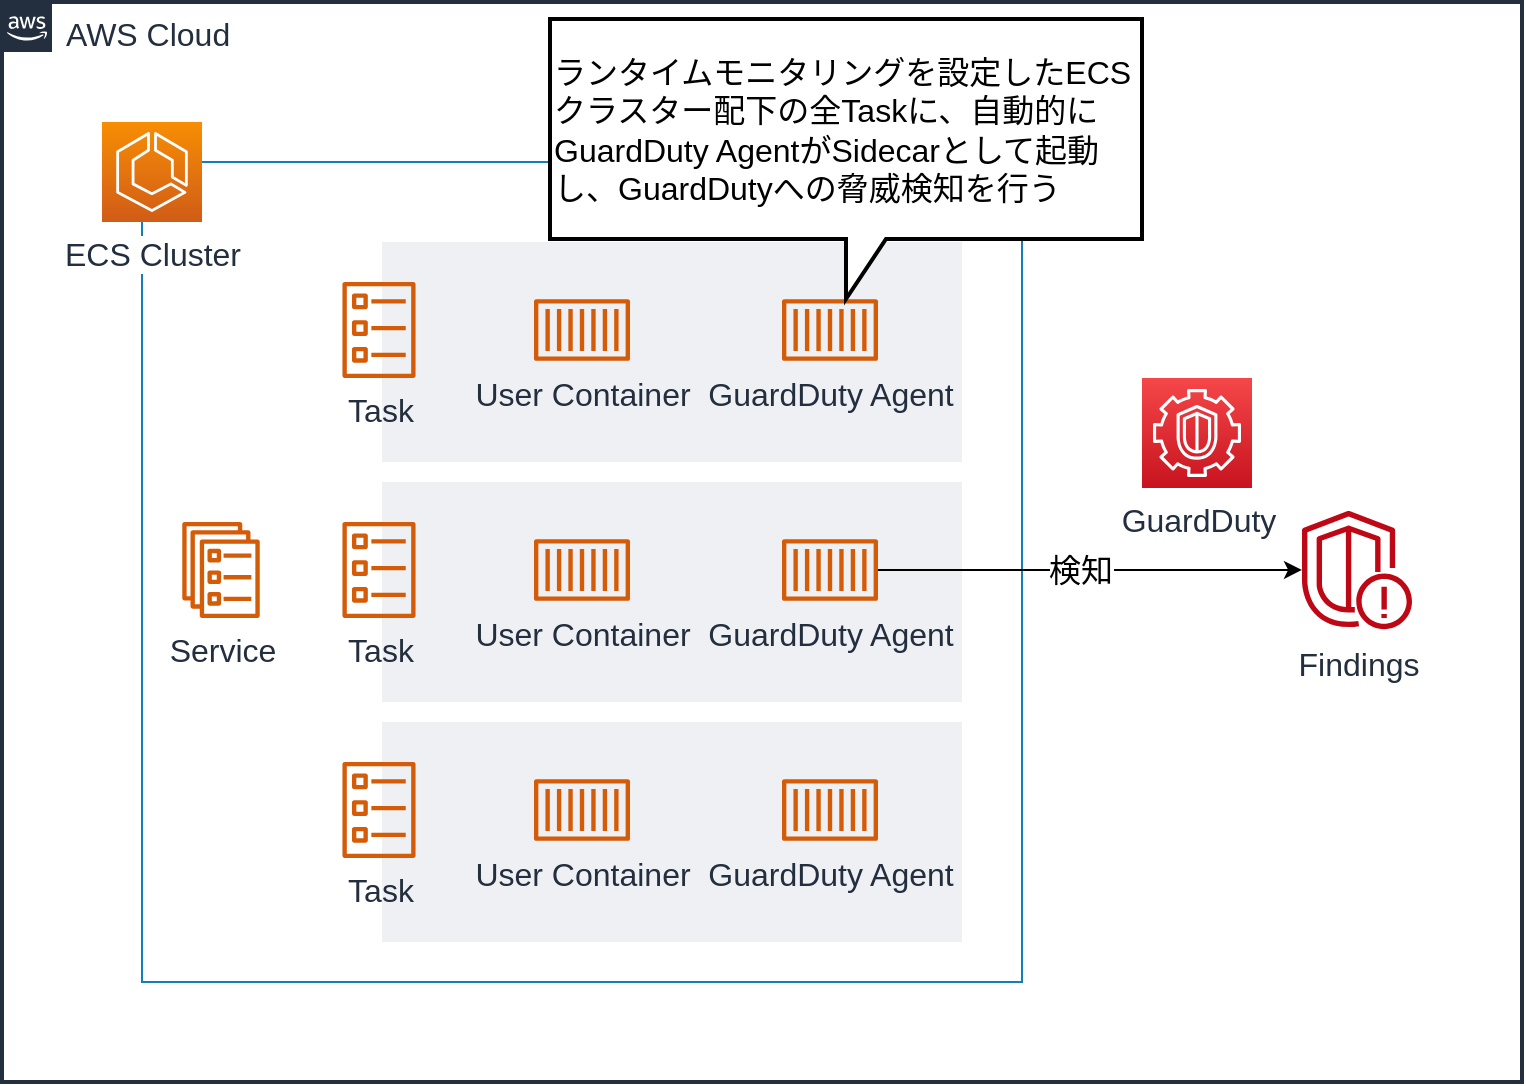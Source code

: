 <mxfile version="21.2.8" type="device">
  <diagram name="runtime-detection" id="y_w9HfS7oekg3l8_9jv-">
    <mxGraphModel dx="1284" dy="1459" grid="1" gridSize="10" guides="1" tooltips="1" connect="1" arrows="1" fold="1" page="1" pageScale="1" pageWidth="827" pageHeight="1169" math="0" shadow="0">
      <root>
        <mxCell id="0" />
        <mxCell id="1" parent="0" />
        <mxCell id="9ZkA8qdvLlOUM7-y5ft3-1" value="AWS Cloud" style="points=[[0,0],[0.25,0],[0.5,0],[0.75,0],[1,0],[1,0.25],[1,0.5],[1,0.75],[1,1],[0.75,1],[0.5,1],[0.25,1],[0,1],[0,0.75],[0,0.5],[0,0.25]];outlineConnect=0;gradientColor=none;html=1;whiteSpace=wrap;fontSize=16;fontStyle=0;container=1;pointerEvents=0;collapsible=0;recursiveResize=0;shape=mxgraph.aws4.group;grIcon=mxgraph.aws4.group_aws_cloud_alt;strokeColor=#232F3E;fillColor=none;verticalAlign=top;align=left;spacingLeft=30;fontColor=#232F3E;dashed=0;strokeWidth=2;labelBackgroundColor=default;" vertex="1" parent="1">
          <mxGeometry x="110" y="550" width="760" height="540" as="geometry" />
        </mxCell>
        <mxCell id="9ZkA8qdvLlOUM7-y5ft3-22" value="" style="fillColor=none;strokeColor=#147EBA;verticalAlign=top;fontStyle=0;fontColor=#147EBA;whiteSpace=wrap;html=1;" vertex="1" parent="9ZkA8qdvLlOUM7-y5ft3-1">
          <mxGeometry x="70" y="80" width="440" height="410" as="geometry" />
        </mxCell>
        <mxCell id="9ZkA8qdvLlOUM7-y5ft3-12" value="" style="fillColor=#EFF0F3;strokeColor=none;dashed=0;verticalAlign=top;fontStyle=0;fontColor=#232F3D;whiteSpace=wrap;html=1;" vertex="1" parent="9ZkA8qdvLlOUM7-y5ft3-1">
          <mxGeometry x="190" y="120" width="290" height="110" as="geometry" />
        </mxCell>
        <mxCell id="9ZkA8qdvLlOUM7-y5ft3-5" value="Service" style="sketch=0;outlineConnect=0;fontColor=#232F3E;gradientColor=none;fillColor=#D45B07;strokeColor=none;dashed=0;verticalLabelPosition=bottom;verticalAlign=top;align=center;html=1;fontSize=16;fontStyle=0;aspect=fixed;pointerEvents=1;shape=mxgraph.aws4.ecs_service;" vertex="1" parent="9ZkA8qdvLlOUM7-y5ft3-1">
          <mxGeometry x="90" y="260" width="39" height="48" as="geometry" />
        </mxCell>
        <mxCell id="9ZkA8qdvLlOUM7-y5ft3-7" value="GuardDuty Agent" style="sketch=0;outlineConnect=0;fontColor=#232F3E;gradientColor=none;fillColor=#D45B07;strokeColor=none;dashed=0;verticalLabelPosition=bottom;verticalAlign=top;align=center;html=1;fontSize=16;fontStyle=0;aspect=fixed;pointerEvents=1;shape=mxgraph.aws4.container_1;" vertex="1" parent="9ZkA8qdvLlOUM7-y5ft3-1">
          <mxGeometry x="390" y="148.5" width="48" height="31" as="geometry" />
        </mxCell>
        <mxCell id="9ZkA8qdvLlOUM7-y5ft3-6" value="User Container" style="sketch=0;outlineConnect=0;fontColor=#232F3E;gradientColor=none;fillColor=#D45B07;strokeColor=none;dashed=0;verticalLabelPosition=bottom;verticalAlign=top;align=center;html=1;fontSize=16;fontStyle=0;aspect=fixed;pointerEvents=1;shape=mxgraph.aws4.container_1;" vertex="1" parent="9ZkA8qdvLlOUM7-y5ft3-1">
          <mxGeometry x="266" y="148.5" width="48" height="31" as="geometry" />
        </mxCell>
        <mxCell id="9ZkA8qdvLlOUM7-y5ft3-3" value="Task" style="sketch=0;outlineConnect=0;fontColor=#232F3E;gradientColor=none;fillColor=#D45B07;strokeColor=none;dashed=0;verticalLabelPosition=bottom;verticalAlign=top;align=center;html=1;fontSize=16;fontStyle=0;aspect=fixed;pointerEvents=1;shape=mxgraph.aws4.ecs_task;shadow=0;" vertex="1" parent="9ZkA8qdvLlOUM7-y5ft3-1">
          <mxGeometry x="170" y="140" width="37" height="48" as="geometry" />
        </mxCell>
        <mxCell id="9ZkA8qdvLlOUM7-y5ft3-13" value="" style="fillColor=#EFF0F3;strokeColor=none;dashed=0;verticalAlign=top;fontStyle=0;fontColor=#232F3D;whiteSpace=wrap;html=1;" vertex="1" parent="9ZkA8qdvLlOUM7-y5ft3-1">
          <mxGeometry x="190" y="240" width="290" height="110" as="geometry" />
        </mxCell>
        <mxCell id="9ZkA8qdvLlOUM7-y5ft3-26" style="edgeStyle=orthogonalEdgeStyle;rounded=0;orthogonalLoop=1;jettySize=auto;html=1;" edge="1" parent="9ZkA8qdvLlOUM7-y5ft3-1" source="9ZkA8qdvLlOUM7-y5ft3-14" target="9ZkA8qdvLlOUM7-y5ft3-25">
          <mxGeometry relative="1" as="geometry" />
        </mxCell>
        <mxCell id="9ZkA8qdvLlOUM7-y5ft3-27" value="検知" style="edgeLabel;html=1;align=center;verticalAlign=middle;resizable=0;points=[];fontSize=16;" vertex="1" connectable="0" parent="9ZkA8qdvLlOUM7-y5ft3-26">
          <mxGeometry x="-0.047" relative="1" as="geometry">
            <mxPoint as="offset" />
          </mxGeometry>
        </mxCell>
        <mxCell id="9ZkA8qdvLlOUM7-y5ft3-14" value="GuardDuty Agent" style="sketch=0;outlineConnect=0;fontColor=#232F3E;gradientColor=none;fillColor=#D45B07;strokeColor=none;dashed=0;verticalLabelPosition=bottom;verticalAlign=top;align=center;html=1;fontSize=16;fontStyle=0;aspect=fixed;pointerEvents=1;shape=mxgraph.aws4.container_1;" vertex="1" parent="9ZkA8qdvLlOUM7-y5ft3-1">
          <mxGeometry x="390" y="268.5" width="48" height="31" as="geometry" />
        </mxCell>
        <mxCell id="9ZkA8qdvLlOUM7-y5ft3-15" value="User Container" style="sketch=0;outlineConnect=0;fontColor=#232F3E;gradientColor=none;fillColor=#D45B07;strokeColor=none;dashed=0;verticalLabelPosition=bottom;verticalAlign=top;align=center;html=1;fontSize=16;fontStyle=0;aspect=fixed;pointerEvents=1;shape=mxgraph.aws4.container_1;" vertex="1" parent="9ZkA8qdvLlOUM7-y5ft3-1">
          <mxGeometry x="266" y="268.5" width="48" height="31" as="geometry" />
        </mxCell>
        <mxCell id="9ZkA8qdvLlOUM7-y5ft3-16" value="Task" style="sketch=0;outlineConnect=0;fontColor=#232F3E;gradientColor=none;fillColor=#D45B07;strokeColor=none;dashed=0;verticalLabelPosition=bottom;verticalAlign=top;align=center;html=1;fontSize=16;fontStyle=0;aspect=fixed;pointerEvents=1;shape=mxgraph.aws4.ecs_task;shadow=0;" vertex="1" parent="9ZkA8qdvLlOUM7-y5ft3-1">
          <mxGeometry x="170" y="260" width="37" height="48" as="geometry" />
        </mxCell>
        <mxCell id="9ZkA8qdvLlOUM7-y5ft3-17" value="" style="fillColor=#EFF0F3;strokeColor=none;dashed=0;verticalAlign=top;fontStyle=0;fontColor=#232F3D;whiteSpace=wrap;html=1;" vertex="1" parent="9ZkA8qdvLlOUM7-y5ft3-1">
          <mxGeometry x="190" y="360" width="290" height="110" as="geometry" />
        </mxCell>
        <mxCell id="9ZkA8qdvLlOUM7-y5ft3-18" value="GuardDuty Agent" style="sketch=0;outlineConnect=0;fontColor=#232F3E;gradientColor=none;fillColor=#D45B07;strokeColor=none;dashed=0;verticalLabelPosition=bottom;verticalAlign=top;align=center;html=1;fontSize=16;fontStyle=0;aspect=fixed;pointerEvents=1;shape=mxgraph.aws4.container_1;" vertex="1" parent="9ZkA8qdvLlOUM7-y5ft3-1">
          <mxGeometry x="390" y="388.5" width="48" height="31" as="geometry" />
        </mxCell>
        <mxCell id="9ZkA8qdvLlOUM7-y5ft3-19" value="User Container" style="sketch=0;outlineConnect=0;fontColor=#232F3E;gradientColor=none;fillColor=#D45B07;strokeColor=none;dashed=0;verticalLabelPosition=bottom;verticalAlign=top;align=center;html=1;fontSize=16;fontStyle=0;aspect=fixed;pointerEvents=1;shape=mxgraph.aws4.container_1;" vertex="1" parent="9ZkA8qdvLlOUM7-y5ft3-1">
          <mxGeometry x="266" y="388.5" width="48" height="31" as="geometry" />
        </mxCell>
        <mxCell id="9ZkA8qdvLlOUM7-y5ft3-20" value="Task" style="sketch=0;outlineConnect=0;fontColor=#232F3E;gradientColor=none;fillColor=#D45B07;strokeColor=none;dashed=0;verticalLabelPosition=bottom;verticalAlign=top;align=center;html=1;fontSize=16;fontStyle=0;aspect=fixed;pointerEvents=1;shape=mxgraph.aws4.ecs_task;shadow=0;" vertex="1" parent="9ZkA8qdvLlOUM7-y5ft3-1">
          <mxGeometry x="170" y="380" width="37" height="48" as="geometry" />
        </mxCell>
        <mxCell id="9ZkA8qdvLlOUM7-y5ft3-2" value="ECS Cluster" style="sketch=0;points=[[0,0,0],[0.25,0,0],[0.5,0,0],[0.75,0,0],[1,0,0],[0,1,0],[0.25,1,0],[0.5,1,0],[0.75,1,0],[1,1,0],[0,0.25,0],[0,0.5,0],[0,0.75,0],[1,0.25,0],[1,0.5,0],[1,0.75,0]];outlineConnect=0;fontColor=#232F3E;gradientColor=#F78E04;gradientDirection=north;fillColor=#D05C17;strokeColor=#ffffff;dashed=0;verticalLabelPosition=bottom;verticalAlign=top;align=center;html=1;fontSize=16;fontStyle=0;aspect=fixed;shape=mxgraph.aws4.resourceIcon;resIcon=mxgraph.aws4.ecs;labelBackgroundColor=#FFFFFF;" vertex="1" parent="9ZkA8qdvLlOUM7-y5ft3-1">
          <mxGeometry x="50" y="60" width="50" height="50" as="geometry" />
        </mxCell>
        <mxCell id="9ZkA8qdvLlOUM7-y5ft3-24" value="GuardDuty" style="sketch=0;points=[[0,0,0],[0.25,0,0],[0.5,0,0],[0.75,0,0],[1,0,0],[0,1,0],[0.25,1,0],[0.5,1,0],[0.75,1,0],[1,1,0],[0,0.25,0],[0,0.5,0],[0,0.75,0],[1,0.25,0],[1,0.5,0],[1,0.75,0]];outlineConnect=0;fontColor=#232F3E;gradientColor=#F54749;gradientDirection=north;fillColor=#C7131F;strokeColor=#ffffff;dashed=0;verticalLabelPosition=bottom;verticalAlign=top;align=center;html=1;fontSize=16;fontStyle=0;aspect=fixed;shape=mxgraph.aws4.resourceIcon;resIcon=mxgraph.aws4.guardduty;" vertex="1" parent="9ZkA8qdvLlOUM7-y5ft3-1">
          <mxGeometry x="570" y="188" width="55" height="55" as="geometry" />
        </mxCell>
        <mxCell id="9ZkA8qdvLlOUM7-y5ft3-25" value="Findings" style="sketch=0;outlineConnect=0;fontColor=#232F3E;gradientColor=none;fillColor=#BF0816;strokeColor=none;dashed=0;verticalLabelPosition=bottom;verticalAlign=top;align=center;html=1;fontSize=16;fontStyle=0;aspect=fixed;pointerEvents=1;shape=mxgraph.aws4.finding;" vertex="1" parent="9ZkA8qdvLlOUM7-y5ft3-1">
          <mxGeometry x="650" y="253.33" width="55" height="61.33" as="geometry" />
        </mxCell>
        <mxCell id="9ZkA8qdvLlOUM7-y5ft3-28" value="ランタイムモニタリングを設定したECSクラスター配下の全Taskに、自動的にGuardDuty AgentがSidecarとして起動し、GuardDutyへの脅威検知を行う" style="shape=callout;whiteSpace=wrap;html=1;perimeter=calloutPerimeter;strokeWidth=2;align=left;fontSize=16;" vertex="1" parent="9ZkA8qdvLlOUM7-y5ft3-1">
          <mxGeometry x="274" y="8.5" width="296" height="140" as="geometry" />
        </mxCell>
      </root>
    </mxGraphModel>
  </diagram>
</mxfile>
